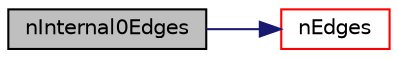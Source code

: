 digraph "nInternal0Edges"
{
  bgcolor="transparent";
  edge [fontname="Helvetica",fontsize="10",labelfontname="Helvetica",labelfontsize="10"];
  node [fontname="Helvetica",fontsize="10",shape=record];
  rankdir="LR";
  Node20761 [label="nInternal0Edges",height=0.2,width=0.4,color="black", fillcolor="grey75", style="filled", fontcolor="black"];
  Node20761 -> Node20762 [color="midnightblue",fontsize="10",style="solid",fontname="Helvetica"];
  Node20762 [label="nEdges",height=0.2,width=0.4,color="red",URL="$a28685.html#a086513bcff1a3f1684e1a3879dd90deb"];
}
